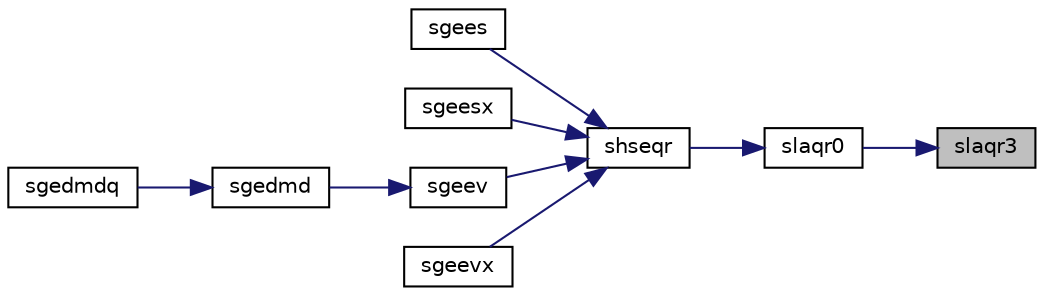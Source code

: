 digraph "slaqr3"
{
 // LATEX_PDF_SIZE
  edge [fontname="Helvetica",fontsize="10",labelfontname="Helvetica",labelfontsize="10"];
  node [fontname="Helvetica",fontsize="10",shape=record];
  rankdir="RL";
  Node1 [label="slaqr3",height=0.2,width=0.4,color="black", fillcolor="grey75", style="filled", fontcolor="black",tooltip="SLAQR3 performs the orthogonal similarity transformation of a Hessenberg matrix to detect and deflate..."];
  Node1 -> Node2 [dir="back",color="midnightblue",fontsize="10",style="solid",fontname="Helvetica"];
  Node2 [label="slaqr0",height=0.2,width=0.4,color="black", fillcolor="white", style="filled",URL="$slaqr0_8f.html#a4696e73cbdcf20d6e37d73c691f63c39",tooltip="SLAQR0 computes the eigenvalues of a Hessenberg matrix, and optionally the matrices from the Schur de..."];
  Node2 -> Node3 [dir="back",color="midnightblue",fontsize="10",style="solid",fontname="Helvetica"];
  Node3 [label="shseqr",height=0.2,width=0.4,color="black", fillcolor="white", style="filled",URL="$shseqr_8f.html#aeed60b8cf3b2f9462455d1983553ca2b",tooltip="SHSEQR"];
  Node3 -> Node4 [dir="back",color="midnightblue",fontsize="10",style="solid",fontname="Helvetica"];
  Node4 [label="sgees",height=0.2,width=0.4,color="black", fillcolor="white", style="filled",URL="$sgees_8f.html#a0cd2fba843c9d04967c79a58f8d6e321",tooltip="SGEES computes the eigenvalues, the Schur form, and, optionally, the matrix of Schur vectors for GE m..."];
  Node3 -> Node5 [dir="back",color="midnightblue",fontsize="10",style="solid",fontname="Helvetica"];
  Node5 [label="sgeesx",height=0.2,width=0.4,color="black", fillcolor="white", style="filled",URL="$sgeesx_8f.html#ac8e46bbcd7e259cdacfccbcfb575a392",tooltip="SGEESX computes the eigenvalues, the Schur form, and, optionally, the matrix of Schur vectors for GE ..."];
  Node3 -> Node6 [dir="back",color="midnightblue",fontsize="10",style="solid",fontname="Helvetica"];
  Node6 [label="sgeev",height=0.2,width=0.4,color="black", fillcolor="white", style="filled",URL="$sgeev_8f.html#a104525b749278774f7b7f57195aa6798",tooltip="SGEEV computes the eigenvalues and, optionally, the left and/or right eigenvectors for GE matrices"];
  Node6 -> Node7 [dir="back",color="midnightblue",fontsize="10",style="solid",fontname="Helvetica"];
  Node7 [label="sgedmd",height=0.2,width=0.4,color="black", fillcolor="white", style="filled",URL="$sgedmd_8f90.html#a2620fdd695c7f51cddc90e332eb57971",tooltip="SGEDMD computes the Dynamic Mode Decomposition (DMD) for a pair of data snapshot matrices."];
  Node7 -> Node8 [dir="back",color="midnightblue",fontsize="10",style="solid",fontname="Helvetica"];
  Node8 [label="sgedmdq",height=0.2,width=0.4,color="black", fillcolor="white", style="filled",URL="$sgedmdq_8f90.html#a1d1fe0497679b62b0084bfbdf54063f2",tooltip="SGEDMDQ computes the Dynamic Mode Decomposition (DMD) for a pair of data snapshot matrices."];
  Node3 -> Node9 [dir="back",color="midnightblue",fontsize="10",style="solid",fontname="Helvetica"];
  Node9 [label="sgeevx",height=0.2,width=0.4,color="black", fillcolor="white", style="filled",URL="$sgeevx_8f.html#adf06d28b4793cbab21e898fcb713d5a5",tooltip="SGEEVX computes the eigenvalues and, optionally, the left and/or right eigenvectors for GE matrices"];
}
